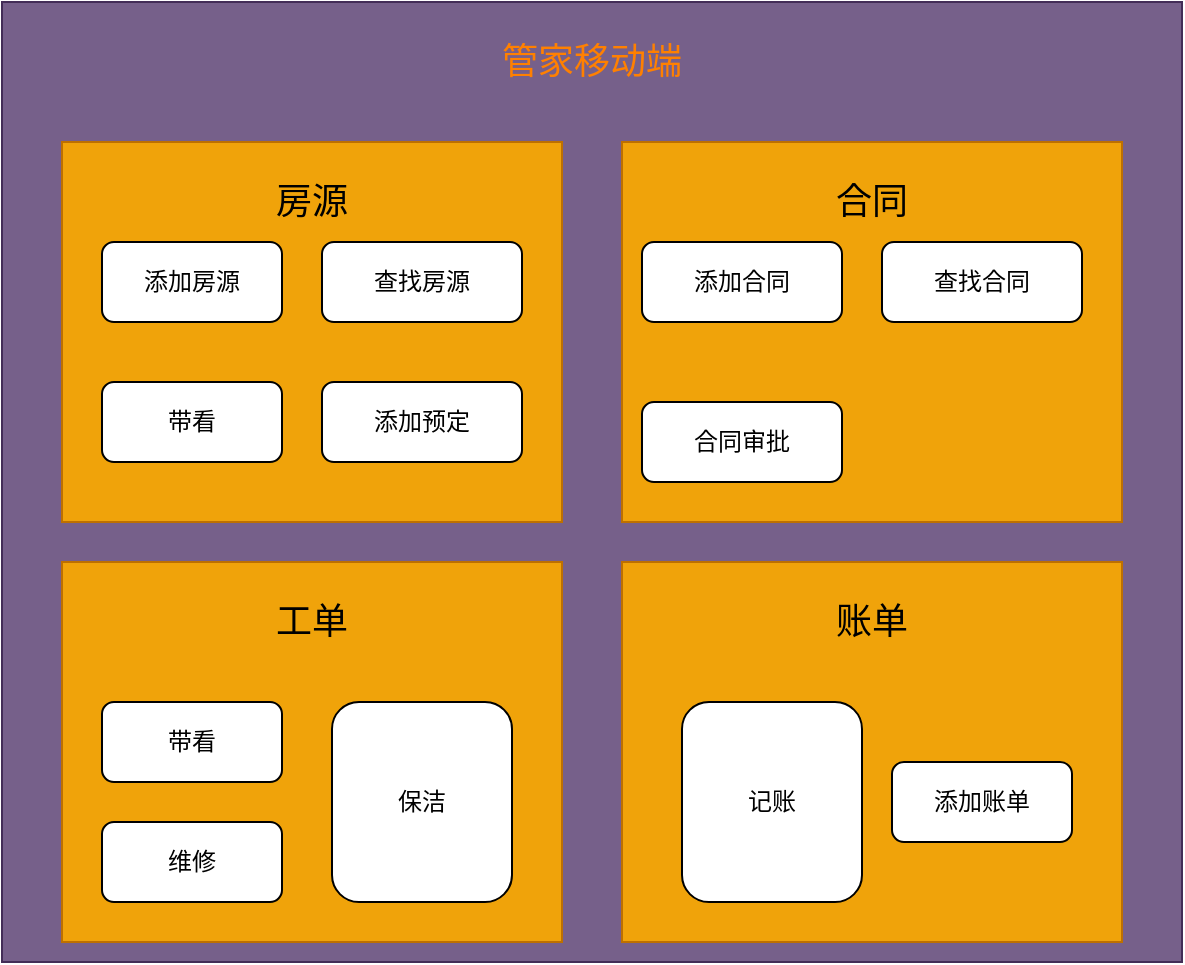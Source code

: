 <mxfile>
    <diagram id="UjTagnAGLzLxy9s_thpU" name="第 1 页">
        <mxGraphModel dx="820" dy="597" grid="1" gridSize="10" guides="1" tooltips="1" connect="1" arrows="1" fold="1" page="1" pageScale="1" pageWidth="827" pageHeight="1169" math="0" shadow="0">
            <root>
                <mxCell id="0"/>
                <mxCell id="1" parent="0"/>
                <mxCell id="2" value="" style="rounded=0;whiteSpace=wrap;html=1;fillColor=#76608a;strokeColor=#432D57;fontColor=#ffffff;" vertex="1" parent="1">
                    <mxGeometry y="90" width="590" height="480" as="geometry"/>
                </mxCell>
                <mxCell id="4" value="&lt;font style=&quot;font-size: 18px&quot; color=&quot;#ff8000&quot;&gt;管家移动端&lt;/font&gt;" style="text;html=1;strokeColor=none;fillColor=none;align=center;verticalAlign=middle;whiteSpace=wrap;rounded=0;" vertex="1" parent="1">
                    <mxGeometry x="245" y="110" width="100" height="20" as="geometry"/>
                </mxCell>
                <mxCell id="5" value="" style="rounded=0;whiteSpace=wrap;html=1;fillColor=#f0a30a;strokeColor=#BD7000;fontColor=#ffffff;" vertex="1" parent="1">
                    <mxGeometry x="30" y="160" width="250" height="190" as="geometry"/>
                </mxCell>
                <mxCell id="6" value="" style="rounded=0;whiteSpace=wrap;html=1;fillColor=#f0a30a;strokeColor=#BD7000;fontColor=#ffffff;" vertex="1" parent="1">
                    <mxGeometry x="310" y="160" width="250" height="190" as="geometry"/>
                </mxCell>
                <mxCell id="7" value="" style="rounded=0;whiteSpace=wrap;html=1;fillColor=#f0a30a;strokeColor=#BD7000;fontColor=#ffffff;" vertex="1" parent="1">
                    <mxGeometry x="30" y="370" width="250" height="190" as="geometry"/>
                </mxCell>
                <mxCell id="8" value="" style="rounded=0;whiteSpace=wrap;html=1;fillColor=#f0a30a;strokeColor=#BD7000;fontColor=#ffffff;" vertex="1" parent="1">
                    <mxGeometry x="310" y="370" width="250" height="190" as="geometry"/>
                </mxCell>
                <mxCell id="9" value="&lt;font style=&quot;font-size: 18px&quot;&gt;房源&lt;/font&gt;" style="text;html=1;strokeColor=none;fillColor=none;align=center;verticalAlign=middle;whiteSpace=wrap;rounded=0;" vertex="1" parent="1">
                    <mxGeometry x="135" y="180" width="40" height="20" as="geometry"/>
                </mxCell>
                <mxCell id="10" value="&lt;font style=&quot;font-size: 18px&quot;&gt;合同&lt;/font&gt;" style="text;html=1;strokeColor=none;fillColor=none;align=center;verticalAlign=middle;whiteSpace=wrap;rounded=0;" vertex="1" parent="1">
                    <mxGeometry x="415" y="180" width="40" height="20" as="geometry"/>
                </mxCell>
                <mxCell id="11" value="&lt;font style=&quot;font-size: 18px&quot;&gt;工单&lt;/font&gt;" style="text;html=1;strokeColor=none;fillColor=none;align=center;verticalAlign=middle;whiteSpace=wrap;rounded=0;" vertex="1" parent="1">
                    <mxGeometry x="135" y="390" width="40" height="20" as="geometry"/>
                </mxCell>
                <mxCell id="12" value="&lt;font style=&quot;font-size: 18px&quot;&gt;账单&lt;/font&gt;" style="text;html=1;strokeColor=none;fillColor=none;align=center;verticalAlign=middle;whiteSpace=wrap;rounded=0;" vertex="1" parent="1">
                    <mxGeometry x="415" y="390" width="40" height="20" as="geometry"/>
                </mxCell>
                <mxCell id="13" value="添加房源" style="rounded=1;whiteSpace=wrap;html=1;" vertex="1" parent="1">
                    <mxGeometry x="50" y="210" width="90" height="40" as="geometry"/>
                </mxCell>
                <mxCell id="14" value="查找房源" style="rounded=1;whiteSpace=wrap;html=1;" vertex="1" parent="1">
                    <mxGeometry x="160" y="210" width="100" height="40" as="geometry"/>
                </mxCell>
                <mxCell id="15" value="带看" style="rounded=1;whiteSpace=wrap;html=1;" vertex="1" parent="1">
                    <mxGeometry x="50" y="280" width="90" height="40" as="geometry"/>
                </mxCell>
                <mxCell id="16" value="添加预定" style="rounded=1;whiteSpace=wrap;html=1;" vertex="1" parent="1">
                    <mxGeometry x="160" y="280" width="100" height="40" as="geometry"/>
                </mxCell>
                <mxCell id="17" value="添加合同&lt;span style=&quot;color: rgba(0 , 0 , 0 , 0) ; font-family: monospace ; font-size: 0px&quot;&gt;%3CmxGraphModel%3E%3Croot%3E%3CmxCell%20id%3D%220%22%2F%3E%3CmxCell%20id%3D%221%22%20parent%3D%220%22%2F%3E%3CmxCell%20id%3D%222%22%20value%3D%22%E6%9F%A5%E6%89%BE%E6%88%BF%E6%BA%90%22%20style%3D%22rounded%3D1%3BwhiteSpace%3Dwrap%3Bhtml%3D1%3B%22%20vertex%3D%221%22%20parent%3D%221%22%3E%3CmxGeometry%20x%3D%22160%22%20y%3D%22210%22%20width%3D%22100%22%20height%3D%2240%22%20as%3D%22geometry%22%2F%3E%3C%2FmxCell%3E%3C%2Froot%3E%3C%2FmxGraphModel%3E&lt;/span&gt;" style="rounded=1;whiteSpace=wrap;html=1;" vertex="1" parent="1">
                    <mxGeometry x="320" y="210" width="100" height="40" as="geometry"/>
                </mxCell>
                <mxCell id="18" value="查找合同" style="rounded=1;whiteSpace=wrap;html=1;" vertex="1" parent="1">
                    <mxGeometry x="440" y="210" width="100" height="40" as="geometry"/>
                </mxCell>
                <mxCell id="20" value="合同审批" style="rounded=1;whiteSpace=wrap;html=1;" vertex="1" parent="1">
                    <mxGeometry x="320" y="290" width="100" height="40" as="geometry"/>
                </mxCell>
                <mxCell id="21" value="带看&lt;span style=&quot;color: rgba(0 , 0 , 0 , 0) ; font-family: monospace ; font-size: 0px&quot;&gt;%3CmxGraphModel%3E%3Croot%3E%3CmxCell%20id%3D%220%22%2F%3E%3CmxCell%20id%3D%221%22%20parent%3D%220%22%2F%3E%3CmxCell%20id%3D%222%22%20value%3D%22%E6%B7%BB%E5%8A%A0%E6%88%BF%E6%BA%90%22%20style%3D%22rounded%3D1%3BwhiteSpace%3Dwrap%3Bhtml%3D1%3B%22%20vertex%3D%221%22%20parent%3D%221%22%3E%3CmxGeometry%20x%3D%2250%22%20y%3D%22210%22%20width%3D%2290%22%20height%3D%2240%22%20as%3D%22geometry%22%2F%3E%3C%2FmxCell%3E%3C%2Froot%3E%3C%2FmxGraphModel%3E&lt;/span&gt;" style="rounded=1;whiteSpace=wrap;html=1;" vertex="1" parent="1">
                    <mxGeometry x="50" y="440" width="90" height="40" as="geometry"/>
                </mxCell>
                <mxCell id="22" value="维修" style="rounded=1;whiteSpace=wrap;html=1;" vertex="1" parent="1">
                    <mxGeometry x="50" y="500" width="90" height="40" as="geometry"/>
                </mxCell>
                <mxCell id="23" value="保洁" style="rounded=1;whiteSpace=wrap;html=1;" vertex="1" parent="1">
                    <mxGeometry x="165" y="440" width="90" height="100" as="geometry"/>
                </mxCell>
                <mxCell id="24" value="记账" style="rounded=1;whiteSpace=wrap;html=1;" vertex="1" parent="1">
                    <mxGeometry x="340" y="440" width="90" height="100" as="geometry"/>
                </mxCell>
                <mxCell id="25" value="添加账单" style="rounded=1;whiteSpace=wrap;html=1;" vertex="1" parent="1">
                    <mxGeometry x="445" y="470" width="90" height="40" as="geometry"/>
                </mxCell>
            </root>
        </mxGraphModel>
    </diagram>
</mxfile>